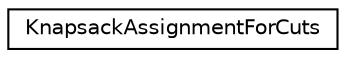digraph "Graphical Class Hierarchy"
{
 // LATEX_PDF_SIZE
  edge [fontname="Helvetica",fontsize="10",labelfontname="Helvetica",labelfontsize="10"];
  node [fontname="Helvetica",fontsize="10",shape=record];
  rankdir="LR";
  Node0 [label="KnapsackAssignmentForCuts",height=0.2,width=0.4,color="black", fillcolor="white", style="filled",URL="$structoperations__research_1_1_knapsack_assignment_for_cuts.html",tooltip=" "];
}
